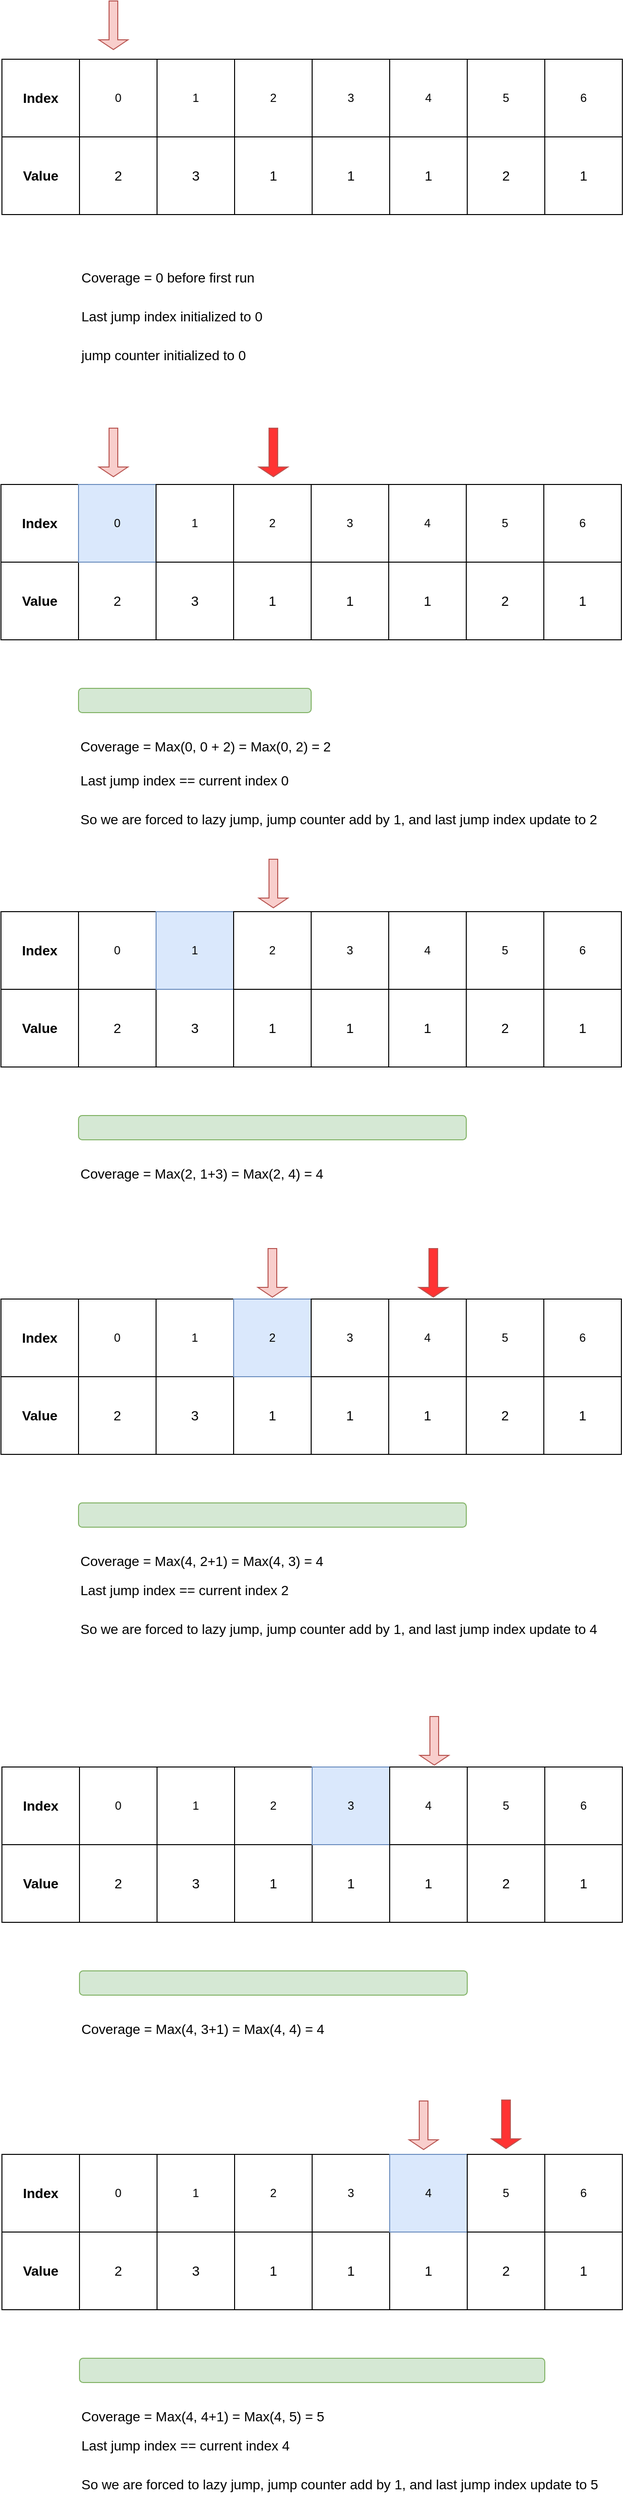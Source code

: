 <mxfile version="20.5.1" type="github">
  <diagram id="Isc1b1vTbgoGX_EQct6z" name="第 1 页">
    <mxGraphModel dx="1049" dy="679" grid="1" gridSize="10" guides="1" tooltips="1" connect="1" arrows="1" fold="1" page="1" pageScale="1" pageWidth="827" pageHeight="1169" math="0" shadow="0">
      <root>
        <mxCell id="0" />
        <mxCell id="1" parent="0" />
        <mxCell id="CLQeztrG1vP0hezbq90_-1" value="&lt;font style=&quot;font-size: 14px;&quot;&gt;&lt;b&gt;Value&lt;/b&gt;&lt;/font&gt;" style="rounded=0;whiteSpace=wrap;html=1;" vertex="1" parent="1">
          <mxGeometry x="160" y="160" width="80" height="80" as="geometry" />
        </mxCell>
        <mxCell id="CLQeztrG1vP0hezbq90_-2" value="&lt;font style=&quot;font-size: 14px;&quot;&gt;&lt;b&gt;Index&lt;/b&gt;&lt;/font&gt;" style="rounded=0;whiteSpace=wrap;html=1;" vertex="1" parent="1">
          <mxGeometry x="160" y="80" width="80" height="80" as="geometry" />
        </mxCell>
        <mxCell id="CLQeztrG1vP0hezbq90_-3" value="&lt;font style=&quot;font-size: 14px;&quot;&gt;2&lt;/font&gt;" style="rounded=0;whiteSpace=wrap;html=1;" vertex="1" parent="1">
          <mxGeometry x="240" y="160" width="80" height="80" as="geometry" />
        </mxCell>
        <mxCell id="CLQeztrG1vP0hezbq90_-4" value="0" style="rounded=0;whiteSpace=wrap;html=1;" vertex="1" parent="1">
          <mxGeometry x="240" y="80" width="80" height="80" as="geometry" />
        </mxCell>
        <mxCell id="CLQeztrG1vP0hezbq90_-5" value="&lt;font style=&quot;font-size: 14px;&quot;&gt;3&lt;/font&gt;" style="rounded=0;whiteSpace=wrap;html=1;" vertex="1" parent="1">
          <mxGeometry x="320" y="160" width="80" height="80" as="geometry" />
        </mxCell>
        <mxCell id="CLQeztrG1vP0hezbq90_-6" value="1" style="rounded=0;whiteSpace=wrap;html=1;" vertex="1" parent="1">
          <mxGeometry x="320" y="80" width="80" height="80" as="geometry" />
        </mxCell>
        <mxCell id="CLQeztrG1vP0hezbq90_-7" value="&lt;font style=&quot;font-size: 14px;&quot;&gt;1&lt;/font&gt;" style="rounded=0;whiteSpace=wrap;html=1;" vertex="1" parent="1">
          <mxGeometry x="400" y="160" width="80" height="80" as="geometry" />
        </mxCell>
        <mxCell id="CLQeztrG1vP0hezbq90_-8" value="2" style="rounded=0;whiteSpace=wrap;html=1;" vertex="1" parent="1">
          <mxGeometry x="400" y="80" width="80" height="80" as="geometry" />
        </mxCell>
        <mxCell id="CLQeztrG1vP0hezbq90_-9" value="&lt;font style=&quot;font-size: 14px;&quot;&gt;1&lt;/font&gt;" style="rounded=0;whiteSpace=wrap;html=1;" vertex="1" parent="1">
          <mxGeometry x="480" y="160" width="80" height="80" as="geometry" />
        </mxCell>
        <mxCell id="CLQeztrG1vP0hezbq90_-10" value="3" style="rounded=0;whiteSpace=wrap;html=1;" vertex="1" parent="1">
          <mxGeometry x="480" y="80" width="80" height="80" as="geometry" />
        </mxCell>
        <mxCell id="CLQeztrG1vP0hezbq90_-11" value="&lt;font style=&quot;font-size: 14px;&quot;&gt;1&lt;/font&gt;" style="rounded=0;whiteSpace=wrap;html=1;" vertex="1" parent="1">
          <mxGeometry x="560" y="160" width="80" height="80" as="geometry" />
        </mxCell>
        <mxCell id="CLQeztrG1vP0hezbq90_-12" value="4" style="rounded=0;whiteSpace=wrap;html=1;" vertex="1" parent="1">
          <mxGeometry x="560" y="80" width="80" height="80" as="geometry" />
        </mxCell>
        <mxCell id="CLQeztrG1vP0hezbq90_-13" value="&lt;font style=&quot;font-size: 14px;&quot;&gt;&lt;b&gt;Value&lt;/b&gt;&lt;/font&gt;" style="rounded=0;whiteSpace=wrap;html=1;" vertex="1" parent="1">
          <mxGeometry x="159" y="598" width="80" height="80" as="geometry" />
        </mxCell>
        <mxCell id="CLQeztrG1vP0hezbq90_-14" value="&lt;font style=&quot;font-size: 14px;&quot;&gt;&lt;b&gt;Index&lt;/b&gt;&lt;/font&gt;" style="rounded=0;whiteSpace=wrap;html=1;" vertex="1" parent="1">
          <mxGeometry x="159" y="518" width="80" height="80" as="geometry" />
        </mxCell>
        <mxCell id="CLQeztrG1vP0hezbq90_-15" value="&lt;font style=&quot;font-size: 14px;&quot;&gt;2&lt;/font&gt;" style="rounded=0;whiteSpace=wrap;html=1;" vertex="1" parent="1">
          <mxGeometry x="239" y="598" width="80" height="80" as="geometry" />
        </mxCell>
        <mxCell id="CLQeztrG1vP0hezbq90_-16" value="0" style="rounded=0;whiteSpace=wrap;html=1;fillColor=#dae8fc;strokeColor=#6c8ebf;" vertex="1" parent="1">
          <mxGeometry x="239" y="518" width="80" height="80" as="geometry" />
        </mxCell>
        <mxCell id="CLQeztrG1vP0hezbq90_-17" value="&lt;font style=&quot;font-size: 14px;&quot;&gt;3&lt;/font&gt;" style="rounded=0;whiteSpace=wrap;html=1;" vertex="1" parent="1">
          <mxGeometry x="319" y="598" width="80" height="80" as="geometry" />
        </mxCell>
        <mxCell id="CLQeztrG1vP0hezbq90_-18" value="1" style="rounded=0;whiteSpace=wrap;html=1;" vertex="1" parent="1">
          <mxGeometry x="319" y="518" width="80" height="80" as="geometry" />
        </mxCell>
        <mxCell id="CLQeztrG1vP0hezbq90_-19" value="&lt;font style=&quot;font-size: 14px;&quot;&gt;1&lt;/font&gt;" style="rounded=0;whiteSpace=wrap;html=1;" vertex="1" parent="1">
          <mxGeometry x="399" y="598" width="80" height="80" as="geometry" />
        </mxCell>
        <mxCell id="CLQeztrG1vP0hezbq90_-20" value="2" style="rounded=0;whiteSpace=wrap;html=1;" vertex="1" parent="1">
          <mxGeometry x="399" y="518" width="80" height="80" as="geometry" />
        </mxCell>
        <mxCell id="CLQeztrG1vP0hezbq90_-21" value="&lt;font style=&quot;font-size: 14px;&quot;&gt;1&lt;/font&gt;" style="rounded=0;whiteSpace=wrap;html=1;" vertex="1" parent="1">
          <mxGeometry x="479" y="598" width="80" height="80" as="geometry" />
        </mxCell>
        <mxCell id="CLQeztrG1vP0hezbq90_-22" value="3" style="rounded=0;whiteSpace=wrap;html=1;" vertex="1" parent="1">
          <mxGeometry x="479" y="518" width="80" height="80" as="geometry" />
        </mxCell>
        <mxCell id="CLQeztrG1vP0hezbq90_-23" value="&lt;font style=&quot;font-size: 14px;&quot;&gt;1&lt;/font&gt;" style="rounded=0;whiteSpace=wrap;html=1;" vertex="1" parent="1">
          <mxGeometry x="559" y="598" width="80" height="80" as="geometry" />
        </mxCell>
        <mxCell id="CLQeztrG1vP0hezbq90_-24" value="4" style="rounded=0;whiteSpace=wrap;html=1;" vertex="1" parent="1">
          <mxGeometry x="559" y="518" width="80" height="80" as="geometry" />
        </mxCell>
        <mxCell id="CLQeztrG1vP0hezbq90_-25" value="Coverage = 0 before first run" style="text;html=1;strokeColor=none;fillColor=none;align=left;verticalAlign=middle;whiteSpace=wrap;rounded=0;fontSize=14;" vertex="1" parent="1">
          <mxGeometry x="240" y="290" width="240" height="30" as="geometry" />
        </mxCell>
        <mxCell id="CLQeztrG1vP0hezbq90_-28" value="Coverage = Max(0, 0 + 2) = Max(0, 2) = 2" style="text;html=1;strokeColor=none;fillColor=none;align=left;verticalAlign=middle;whiteSpace=wrap;rounded=0;fontSize=14;" vertex="1" parent="1">
          <mxGeometry x="239" y="773" width="281" height="30" as="geometry" />
        </mxCell>
        <mxCell id="CLQeztrG1vP0hezbq90_-29" value="" style="rounded=1;whiteSpace=wrap;html=1;fontSize=14;fillColor=#d5e8d4;strokeColor=#82b366;" vertex="1" parent="1">
          <mxGeometry x="239" y="728" width="240" height="25" as="geometry" />
        </mxCell>
        <mxCell id="CLQeztrG1vP0hezbq90_-44" value="Last jump index initialized to 0" style="text;html=1;strokeColor=none;fillColor=none;align=left;verticalAlign=middle;whiteSpace=wrap;rounded=0;fontSize=14;" vertex="1" parent="1">
          <mxGeometry x="240" y="330" width="240" height="30" as="geometry" />
        </mxCell>
        <mxCell id="CLQeztrG1vP0hezbq90_-45" value="jump counter initialized to 0" style="text;html=1;strokeColor=none;fillColor=none;align=left;verticalAlign=middle;whiteSpace=wrap;rounded=0;fontSize=14;" vertex="1" parent="1">
          <mxGeometry x="240" y="370" width="240" height="30" as="geometry" />
        </mxCell>
        <mxCell id="CLQeztrG1vP0hezbq90_-46" value="Last jump index == current index 0" style="text;html=1;strokeColor=none;fillColor=none;align=left;verticalAlign=middle;whiteSpace=wrap;rounded=0;fontSize=14;" vertex="1" parent="1">
          <mxGeometry x="239" y="808" width="240" height="30" as="geometry" />
        </mxCell>
        <mxCell id="CLQeztrG1vP0hezbq90_-47" value="So we are forced to lazy jump, jump counter add by 1, and last jump index update to 2" style="text;html=1;strokeColor=none;fillColor=none;align=left;verticalAlign=middle;whiteSpace=wrap;rounded=0;fontSize=14;" vertex="1" parent="1">
          <mxGeometry x="239" y="848" width="570" height="30" as="geometry" />
        </mxCell>
        <mxCell id="CLQeztrG1vP0hezbq90_-53" value="" style="shape=singleArrow;direction=south;whiteSpace=wrap;html=1;fontSize=14;fillColor=#f8cecc;strokeColor=#b85450;" vertex="1" parent="1">
          <mxGeometry x="260" y="20" width="30" height="50" as="geometry" />
        </mxCell>
        <mxCell id="CLQeztrG1vP0hezbq90_-54" value="" style="shape=singleArrow;direction=south;whiteSpace=wrap;html=1;fontSize=14;fillColor=#FF3333;strokeColor=#b85450;" vertex="1" parent="1">
          <mxGeometry x="425" y="460" width="30" height="50" as="geometry" />
        </mxCell>
        <mxCell id="CLQeztrG1vP0hezbq90_-55" value="&lt;font style=&quot;font-size: 14px;&quot;&gt;2&lt;/font&gt;" style="rounded=0;whiteSpace=wrap;html=1;" vertex="1" parent="1">
          <mxGeometry x="640" y="160" width="80" height="80" as="geometry" />
        </mxCell>
        <mxCell id="CLQeztrG1vP0hezbq90_-56" value="&lt;font style=&quot;font-size: 14px;&quot;&gt;1&lt;/font&gt;" style="rounded=0;whiteSpace=wrap;html=1;" vertex="1" parent="1">
          <mxGeometry x="720" y="160" width="80" height="80" as="geometry" />
        </mxCell>
        <mxCell id="CLQeztrG1vP0hezbq90_-57" value="5" style="rounded=0;whiteSpace=wrap;html=1;" vertex="1" parent="1">
          <mxGeometry x="640" y="80" width="80" height="80" as="geometry" />
        </mxCell>
        <mxCell id="CLQeztrG1vP0hezbq90_-58" value="6" style="rounded=0;whiteSpace=wrap;html=1;" vertex="1" parent="1">
          <mxGeometry x="720" y="80" width="80" height="80" as="geometry" />
        </mxCell>
        <mxCell id="CLQeztrG1vP0hezbq90_-59" value="&lt;font style=&quot;font-size: 14px;&quot;&gt;2&lt;/font&gt;" style="rounded=0;whiteSpace=wrap;html=1;" vertex="1" parent="1">
          <mxGeometry x="639" y="598" width="80" height="80" as="geometry" />
        </mxCell>
        <mxCell id="CLQeztrG1vP0hezbq90_-60" value="&lt;font style=&quot;font-size: 14px;&quot;&gt;1&lt;/font&gt;" style="rounded=0;whiteSpace=wrap;html=1;" vertex="1" parent="1">
          <mxGeometry x="719" y="598" width="80" height="80" as="geometry" />
        </mxCell>
        <mxCell id="CLQeztrG1vP0hezbq90_-61" value="5" style="rounded=0;whiteSpace=wrap;html=1;" vertex="1" parent="1">
          <mxGeometry x="639" y="518" width="80" height="80" as="geometry" />
        </mxCell>
        <mxCell id="CLQeztrG1vP0hezbq90_-62" value="6" style="rounded=0;whiteSpace=wrap;html=1;" vertex="1" parent="1">
          <mxGeometry x="719" y="518" width="80" height="80" as="geometry" />
        </mxCell>
        <mxCell id="CLQeztrG1vP0hezbq90_-84" value="" style="group" vertex="1" connectable="0" parent="1">
          <mxGeometry x="159" y="906" width="640" height="337" as="geometry" />
        </mxCell>
        <mxCell id="CLQeztrG1vP0hezbq90_-63" value="&lt;font style=&quot;font-size: 14px;&quot;&gt;&lt;b&gt;Value&lt;/b&gt;&lt;/font&gt;" style="rounded=0;whiteSpace=wrap;html=1;" vertex="1" parent="CLQeztrG1vP0hezbq90_-84">
          <mxGeometry y="132" width="80" height="80" as="geometry" />
        </mxCell>
        <mxCell id="CLQeztrG1vP0hezbq90_-64" value="&lt;font style=&quot;font-size: 14px;&quot;&gt;&lt;b&gt;Index&lt;/b&gt;&lt;/font&gt;" style="rounded=0;whiteSpace=wrap;html=1;" vertex="1" parent="CLQeztrG1vP0hezbq90_-84">
          <mxGeometry y="52" width="80" height="80" as="geometry" />
        </mxCell>
        <mxCell id="CLQeztrG1vP0hezbq90_-65" value="&lt;font style=&quot;font-size: 14px;&quot;&gt;2&lt;/font&gt;" style="rounded=0;whiteSpace=wrap;html=1;" vertex="1" parent="CLQeztrG1vP0hezbq90_-84">
          <mxGeometry x="80" y="132" width="80" height="80" as="geometry" />
        </mxCell>
        <mxCell id="CLQeztrG1vP0hezbq90_-66" value="0" style="rounded=0;whiteSpace=wrap;html=1;" vertex="1" parent="CLQeztrG1vP0hezbq90_-84">
          <mxGeometry x="80" y="52" width="80" height="80" as="geometry" />
        </mxCell>
        <mxCell id="CLQeztrG1vP0hezbq90_-67" value="&lt;font style=&quot;font-size: 14px;&quot;&gt;3&lt;/font&gt;" style="rounded=0;whiteSpace=wrap;html=1;" vertex="1" parent="CLQeztrG1vP0hezbq90_-84">
          <mxGeometry x="160" y="132" width="80" height="80" as="geometry" />
        </mxCell>
        <mxCell id="CLQeztrG1vP0hezbq90_-68" value="1" style="rounded=0;whiteSpace=wrap;html=1;fillColor=#dae8fc;strokeColor=#6c8ebf;" vertex="1" parent="CLQeztrG1vP0hezbq90_-84">
          <mxGeometry x="160" y="52" width="80" height="80" as="geometry" />
        </mxCell>
        <mxCell id="CLQeztrG1vP0hezbq90_-69" value="&lt;font style=&quot;font-size: 14px;&quot;&gt;1&lt;/font&gt;" style="rounded=0;whiteSpace=wrap;html=1;" vertex="1" parent="CLQeztrG1vP0hezbq90_-84">
          <mxGeometry x="240" y="132" width="80" height="80" as="geometry" />
        </mxCell>
        <mxCell id="CLQeztrG1vP0hezbq90_-70" value="2" style="rounded=0;whiteSpace=wrap;html=1;" vertex="1" parent="CLQeztrG1vP0hezbq90_-84">
          <mxGeometry x="240" y="52" width="80" height="80" as="geometry" />
        </mxCell>
        <mxCell id="CLQeztrG1vP0hezbq90_-71" value="&lt;font style=&quot;font-size: 14px;&quot;&gt;1&lt;/font&gt;" style="rounded=0;whiteSpace=wrap;html=1;" vertex="1" parent="CLQeztrG1vP0hezbq90_-84">
          <mxGeometry x="320" y="132" width="80" height="80" as="geometry" />
        </mxCell>
        <mxCell id="CLQeztrG1vP0hezbq90_-72" value="3" style="rounded=0;whiteSpace=wrap;html=1;" vertex="1" parent="CLQeztrG1vP0hezbq90_-84">
          <mxGeometry x="320" y="52" width="80" height="80" as="geometry" />
        </mxCell>
        <mxCell id="CLQeztrG1vP0hezbq90_-73" value="&lt;font style=&quot;font-size: 14px;&quot;&gt;1&lt;/font&gt;" style="rounded=0;whiteSpace=wrap;html=1;" vertex="1" parent="CLQeztrG1vP0hezbq90_-84">
          <mxGeometry x="400" y="132" width="80" height="80" as="geometry" />
        </mxCell>
        <mxCell id="CLQeztrG1vP0hezbq90_-74" value="4" style="rounded=0;whiteSpace=wrap;html=1;" vertex="1" parent="CLQeztrG1vP0hezbq90_-84">
          <mxGeometry x="400" y="52" width="80" height="80" as="geometry" />
        </mxCell>
        <mxCell id="CLQeztrG1vP0hezbq90_-75" value="Coverage = Max(2, 1+3) = Max(2, 4) = 4" style="text;html=1;strokeColor=none;fillColor=none;align=left;verticalAlign=middle;whiteSpace=wrap;rounded=0;fontSize=14;" vertex="1" parent="CLQeztrG1vP0hezbq90_-84">
          <mxGeometry x="80" y="307" width="301" height="30" as="geometry" />
        </mxCell>
        <mxCell id="CLQeztrG1vP0hezbq90_-76" value="" style="rounded=1;whiteSpace=wrap;html=1;fontSize=14;fillColor=#d5e8d4;strokeColor=#82b366;" vertex="1" parent="CLQeztrG1vP0hezbq90_-84">
          <mxGeometry x="80" y="262" width="400" height="25" as="geometry" />
        </mxCell>
        <mxCell id="CLQeztrG1vP0hezbq90_-79" value="&lt;font style=&quot;font-size: 14px;&quot;&gt;2&lt;/font&gt;" style="rounded=0;whiteSpace=wrap;html=1;" vertex="1" parent="CLQeztrG1vP0hezbq90_-84">
          <mxGeometry x="480" y="132" width="80" height="80" as="geometry" />
        </mxCell>
        <mxCell id="CLQeztrG1vP0hezbq90_-80" value="&lt;font style=&quot;font-size: 14px;&quot;&gt;1&lt;/font&gt;" style="rounded=0;whiteSpace=wrap;html=1;" vertex="1" parent="CLQeztrG1vP0hezbq90_-84">
          <mxGeometry x="560" y="132" width="80" height="80" as="geometry" />
        </mxCell>
        <mxCell id="CLQeztrG1vP0hezbq90_-81" value="5" style="rounded=0;whiteSpace=wrap;html=1;" vertex="1" parent="CLQeztrG1vP0hezbq90_-84">
          <mxGeometry x="480" y="52" width="80" height="80" as="geometry" />
        </mxCell>
        <mxCell id="CLQeztrG1vP0hezbq90_-82" value="6" style="rounded=0;whiteSpace=wrap;html=1;" vertex="1" parent="CLQeztrG1vP0hezbq90_-84">
          <mxGeometry x="560" y="52" width="80" height="80" as="geometry" />
        </mxCell>
        <mxCell id="CLQeztrG1vP0hezbq90_-83" value="" style="shape=singleArrow;direction=south;whiteSpace=wrap;html=1;fontSize=14;fillColor=#f8cecc;strokeColor=#b85450;" vertex="1" parent="CLQeztrG1vP0hezbq90_-84">
          <mxGeometry x="266" y="-2" width="30" height="50" as="geometry" />
        </mxCell>
        <mxCell id="CLQeztrG1vP0hezbq90_-108" value="" style="group;" vertex="1" connectable="0" parent="1">
          <mxGeometry x="160" y="1787" width="640" height="337" as="geometry" />
        </mxCell>
        <mxCell id="CLQeztrG1vP0hezbq90_-109" value="&lt;font style=&quot;font-size: 14px;&quot;&gt;&lt;b&gt;Value&lt;/b&gt;&lt;/font&gt;" style="rounded=0;whiteSpace=wrap;html=1;" vertex="1" parent="CLQeztrG1vP0hezbq90_-108">
          <mxGeometry y="132" width="80" height="80" as="geometry" />
        </mxCell>
        <mxCell id="CLQeztrG1vP0hezbq90_-110" value="&lt;font style=&quot;font-size: 14px;&quot;&gt;&lt;b&gt;Index&lt;/b&gt;&lt;/font&gt;" style="rounded=0;whiteSpace=wrap;html=1;" vertex="1" parent="CLQeztrG1vP0hezbq90_-108">
          <mxGeometry y="52" width="80" height="80" as="geometry" />
        </mxCell>
        <mxCell id="CLQeztrG1vP0hezbq90_-111" value="&lt;font style=&quot;font-size: 14px;&quot;&gt;2&lt;/font&gt;" style="rounded=0;whiteSpace=wrap;html=1;" vertex="1" parent="CLQeztrG1vP0hezbq90_-108">
          <mxGeometry x="80" y="132" width="80" height="80" as="geometry" />
        </mxCell>
        <mxCell id="CLQeztrG1vP0hezbq90_-112" value="0" style="rounded=0;whiteSpace=wrap;html=1;" vertex="1" parent="CLQeztrG1vP0hezbq90_-108">
          <mxGeometry x="80" y="52" width="80" height="80" as="geometry" />
        </mxCell>
        <mxCell id="CLQeztrG1vP0hezbq90_-113" value="&lt;font style=&quot;font-size: 14px;&quot;&gt;3&lt;/font&gt;" style="rounded=0;whiteSpace=wrap;html=1;" vertex="1" parent="CLQeztrG1vP0hezbq90_-108">
          <mxGeometry x="160" y="132" width="80" height="80" as="geometry" />
        </mxCell>
        <mxCell id="CLQeztrG1vP0hezbq90_-114" value="1" style="rounded=0;whiteSpace=wrap;html=1;" vertex="1" parent="CLQeztrG1vP0hezbq90_-108">
          <mxGeometry x="160" y="52" width="80" height="80" as="geometry" />
        </mxCell>
        <mxCell id="CLQeztrG1vP0hezbq90_-115" value="&lt;font style=&quot;font-size: 14px;&quot;&gt;1&lt;/font&gt;" style="rounded=0;whiteSpace=wrap;html=1;" vertex="1" parent="CLQeztrG1vP0hezbq90_-108">
          <mxGeometry x="240" y="132" width="80" height="80" as="geometry" />
        </mxCell>
        <mxCell id="CLQeztrG1vP0hezbq90_-116" value="2" style="rounded=0;whiteSpace=wrap;html=1;" vertex="1" parent="CLQeztrG1vP0hezbq90_-108">
          <mxGeometry x="240" y="52" width="80" height="80" as="geometry" />
        </mxCell>
        <mxCell id="CLQeztrG1vP0hezbq90_-117" value="&lt;font style=&quot;font-size: 14px;&quot;&gt;1&lt;/font&gt;" style="rounded=0;whiteSpace=wrap;html=1;" vertex="1" parent="CLQeztrG1vP0hezbq90_-108">
          <mxGeometry x="320" y="132" width="80" height="80" as="geometry" />
        </mxCell>
        <mxCell id="CLQeztrG1vP0hezbq90_-118" value="3" style="rounded=0;whiteSpace=wrap;html=1;fillColor=#dae8fc;strokeColor=#6c8ebf;" vertex="1" parent="CLQeztrG1vP0hezbq90_-108">
          <mxGeometry x="320" y="52" width="80" height="80" as="geometry" />
        </mxCell>
        <mxCell id="CLQeztrG1vP0hezbq90_-119" value="&lt;font style=&quot;font-size: 14px;&quot;&gt;1&lt;/font&gt;" style="rounded=0;whiteSpace=wrap;html=1;" vertex="1" parent="CLQeztrG1vP0hezbq90_-108">
          <mxGeometry x="400" y="132" width="80" height="80" as="geometry" />
        </mxCell>
        <mxCell id="CLQeztrG1vP0hezbq90_-120" value="4" style="rounded=0;whiteSpace=wrap;html=1;" vertex="1" parent="CLQeztrG1vP0hezbq90_-108">
          <mxGeometry x="400" y="52" width="80" height="80" as="geometry" />
        </mxCell>
        <mxCell id="CLQeztrG1vP0hezbq90_-121" value="Coverage = Max(4, 3+1) = Max(4, 4) = 4" style="text;html=1;strokeColor=none;fillColor=none;align=left;verticalAlign=middle;whiteSpace=wrap;rounded=0;fontSize=14;" vertex="1" parent="CLQeztrG1vP0hezbq90_-108">
          <mxGeometry x="80" y="307" width="301" height="30" as="geometry" />
        </mxCell>
        <mxCell id="CLQeztrG1vP0hezbq90_-122" value="" style="rounded=1;whiteSpace=wrap;html=1;fontSize=14;fillColor=#d5e8d4;strokeColor=#82b366;" vertex="1" parent="CLQeztrG1vP0hezbq90_-108">
          <mxGeometry x="80" y="262" width="400" height="25" as="geometry" />
        </mxCell>
        <mxCell id="CLQeztrG1vP0hezbq90_-123" value="&lt;font style=&quot;font-size: 14px;&quot;&gt;2&lt;/font&gt;" style="rounded=0;whiteSpace=wrap;html=1;" vertex="1" parent="CLQeztrG1vP0hezbq90_-108">
          <mxGeometry x="480" y="132" width="80" height="80" as="geometry" />
        </mxCell>
        <mxCell id="CLQeztrG1vP0hezbq90_-124" value="&lt;font style=&quot;font-size: 14px;&quot;&gt;1&lt;/font&gt;" style="rounded=0;whiteSpace=wrap;html=1;" vertex="1" parent="CLQeztrG1vP0hezbq90_-108">
          <mxGeometry x="560" y="132" width="80" height="80" as="geometry" />
        </mxCell>
        <mxCell id="CLQeztrG1vP0hezbq90_-125" value="5" style="rounded=0;whiteSpace=wrap;html=1;" vertex="1" parent="CLQeztrG1vP0hezbq90_-108">
          <mxGeometry x="480" y="52" width="80" height="80" as="geometry" />
        </mxCell>
        <mxCell id="CLQeztrG1vP0hezbq90_-126" value="6" style="rounded=0;whiteSpace=wrap;html=1;" vertex="1" parent="CLQeztrG1vP0hezbq90_-108">
          <mxGeometry x="560" y="52" width="80" height="80" as="geometry" />
        </mxCell>
        <mxCell id="CLQeztrG1vP0hezbq90_-127" value="" style="shape=singleArrow;direction=south;whiteSpace=wrap;html=1;fontSize=14;fillColor=#f8cecc;strokeColor=#b85450;" vertex="1" parent="CLQeztrG1vP0hezbq90_-108">
          <mxGeometry x="431" width="30" height="50" as="geometry" />
        </mxCell>
        <mxCell id="CLQeztrG1vP0hezbq90_-128" value="" style="group" vertex="1" connectable="0" parent="1">
          <mxGeometry x="159" y="1305" width="650" height="407" as="geometry" />
        </mxCell>
        <mxCell id="CLQeztrG1vP0hezbq90_-85" value="" style="group" vertex="1" connectable="0" parent="CLQeztrG1vP0hezbq90_-128">
          <mxGeometry width="640" height="337" as="geometry" />
        </mxCell>
        <mxCell id="CLQeztrG1vP0hezbq90_-86" value="&lt;font style=&quot;font-size: 14px;&quot;&gt;&lt;b&gt;Value&lt;/b&gt;&lt;/font&gt;" style="rounded=0;whiteSpace=wrap;html=1;" vertex="1" parent="CLQeztrG1vP0hezbq90_-85">
          <mxGeometry y="132" width="80" height="80" as="geometry" />
        </mxCell>
        <mxCell id="CLQeztrG1vP0hezbq90_-87" value="&lt;font style=&quot;font-size: 14px;&quot;&gt;&lt;b&gt;Index&lt;/b&gt;&lt;/font&gt;" style="rounded=0;whiteSpace=wrap;html=1;" vertex="1" parent="CLQeztrG1vP0hezbq90_-85">
          <mxGeometry y="52" width="80" height="80" as="geometry" />
        </mxCell>
        <mxCell id="CLQeztrG1vP0hezbq90_-88" value="&lt;font style=&quot;font-size: 14px;&quot;&gt;2&lt;/font&gt;" style="rounded=0;whiteSpace=wrap;html=1;" vertex="1" parent="CLQeztrG1vP0hezbq90_-85">
          <mxGeometry x="80" y="132" width="80" height="80" as="geometry" />
        </mxCell>
        <mxCell id="CLQeztrG1vP0hezbq90_-89" value="0" style="rounded=0;whiteSpace=wrap;html=1;" vertex="1" parent="CLQeztrG1vP0hezbq90_-85">
          <mxGeometry x="80" y="52" width="80" height="80" as="geometry" />
        </mxCell>
        <mxCell id="CLQeztrG1vP0hezbq90_-90" value="&lt;font style=&quot;font-size: 14px;&quot;&gt;3&lt;/font&gt;" style="rounded=0;whiteSpace=wrap;html=1;" vertex="1" parent="CLQeztrG1vP0hezbq90_-85">
          <mxGeometry x="160" y="132" width="80" height="80" as="geometry" />
        </mxCell>
        <mxCell id="CLQeztrG1vP0hezbq90_-91" value="1" style="rounded=0;whiteSpace=wrap;html=1;" vertex="1" parent="CLQeztrG1vP0hezbq90_-85">
          <mxGeometry x="160" y="52" width="80" height="80" as="geometry" />
        </mxCell>
        <mxCell id="CLQeztrG1vP0hezbq90_-92" value="&lt;font style=&quot;font-size: 14px;&quot;&gt;1&lt;/font&gt;" style="rounded=0;whiteSpace=wrap;html=1;" vertex="1" parent="CLQeztrG1vP0hezbq90_-85">
          <mxGeometry x="240" y="132" width="80" height="80" as="geometry" />
        </mxCell>
        <mxCell id="CLQeztrG1vP0hezbq90_-93" value="2" style="rounded=0;whiteSpace=wrap;html=1;fillColor=#dae8fc;strokeColor=#6c8ebf;" vertex="1" parent="CLQeztrG1vP0hezbq90_-85">
          <mxGeometry x="240" y="52" width="80" height="80" as="geometry" />
        </mxCell>
        <mxCell id="CLQeztrG1vP0hezbq90_-94" value="&lt;font style=&quot;font-size: 14px;&quot;&gt;1&lt;/font&gt;" style="rounded=0;whiteSpace=wrap;html=1;" vertex="1" parent="CLQeztrG1vP0hezbq90_-85">
          <mxGeometry x="320" y="132" width="80" height="80" as="geometry" />
        </mxCell>
        <mxCell id="CLQeztrG1vP0hezbq90_-95" value="3" style="rounded=0;whiteSpace=wrap;html=1;" vertex="1" parent="CLQeztrG1vP0hezbq90_-85">
          <mxGeometry x="320" y="52" width="80" height="80" as="geometry" />
        </mxCell>
        <mxCell id="CLQeztrG1vP0hezbq90_-96" value="&lt;font style=&quot;font-size: 14px;&quot;&gt;1&lt;/font&gt;" style="rounded=0;whiteSpace=wrap;html=1;" vertex="1" parent="CLQeztrG1vP0hezbq90_-85">
          <mxGeometry x="400" y="132" width="80" height="80" as="geometry" />
        </mxCell>
        <mxCell id="CLQeztrG1vP0hezbq90_-97" value="4" style="rounded=0;whiteSpace=wrap;html=1;" vertex="1" parent="CLQeztrG1vP0hezbq90_-85">
          <mxGeometry x="400" y="52" width="80" height="80" as="geometry" />
        </mxCell>
        <mxCell id="CLQeztrG1vP0hezbq90_-98" value="Coverage = Max(4, 2+1) = Max(4, 3) = 4" style="text;html=1;strokeColor=none;fillColor=none;align=left;verticalAlign=middle;whiteSpace=wrap;rounded=0;fontSize=14;" vertex="1" parent="CLQeztrG1vP0hezbq90_-85">
          <mxGeometry x="80" y="307" width="301" height="30" as="geometry" />
        </mxCell>
        <mxCell id="CLQeztrG1vP0hezbq90_-99" value="" style="rounded=1;whiteSpace=wrap;html=1;fontSize=14;fillColor=#d5e8d4;strokeColor=#82b366;" vertex="1" parent="CLQeztrG1vP0hezbq90_-85">
          <mxGeometry x="80" y="262" width="400" height="25" as="geometry" />
        </mxCell>
        <mxCell id="CLQeztrG1vP0hezbq90_-100" value="&lt;font style=&quot;font-size: 14px;&quot;&gt;2&lt;/font&gt;" style="rounded=0;whiteSpace=wrap;html=1;" vertex="1" parent="CLQeztrG1vP0hezbq90_-85">
          <mxGeometry x="480" y="132" width="80" height="80" as="geometry" />
        </mxCell>
        <mxCell id="CLQeztrG1vP0hezbq90_-101" value="&lt;font style=&quot;font-size: 14px;&quot;&gt;1&lt;/font&gt;" style="rounded=0;whiteSpace=wrap;html=1;" vertex="1" parent="CLQeztrG1vP0hezbq90_-85">
          <mxGeometry x="560" y="132" width="80" height="80" as="geometry" />
        </mxCell>
        <mxCell id="CLQeztrG1vP0hezbq90_-102" value="5" style="rounded=0;whiteSpace=wrap;html=1;" vertex="1" parent="CLQeztrG1vP0hezbq90_-85">
          <mxGeometry x="480" y="52" width="80" height="80" as="geometry" />
        </mxCell>
        <mxCell id="CLQeztrG1vP0hezbq90_-103" value="6" style="rounded=0;whiteSpace=wrap;html=1;" vertex="1" parent="CLQeztrG1vP0hezbq90_-85">
          <mxGeometry x="560" y="52" width="80" height="80" as="geometry" />
        </mxCell>
        <mxCell id="CLQeztrG1vP0hezbq90_-104" value="" style="shape=singleArrow;direction=south;whiteSpace=wrap;html=1;fontSize=14;fillColor=#FF3333;strokeColor=#b85450;" vertex="1" parent="CLQeztrG1vP0hezbq90_-85">
          <mxGeometry x="431" width="30" height="50" as="geometry" />
        </mxCell>
        <mxCell id="CLQeztrG1vP0hezbq90_-153" value="" style="shape=singleArrow;direction=south;whiteSpace=wrap;html=1;fontSize=14;fillColor=#f8cecc;strokeColor=#b85450;" vertex="1" parent="CLQeztrG1vP0hezbq90_-85">
          <mxGeometry x="265" width="30" height="50" as="geometry" />
        </mxCell>
        <mxCell id="CLQeztrG1vP0hezbq90_-105" value="Last jump index == current index 2" style="text;html=1;strokeColor=none;fillColor=none;align=left;verticalAlign=middle;whiteSpace=wrap;rounded=0;fontSize=14;" vertex="1" parent="CLQeztrG1vP0hezbq90_-128">
          <mxGeometry x="80" y="337" width="240" height="30" as="geometry" />
        </mxCell>
        <mxCell id="CLQeztrG1vP0hezbq90_-106" value="So we are forced to lazy jump, jump counter add by 1, and last jump index update to 4" style="text;html=1;strokeColor=none;fillColor=none;align=left;verticalAlign=middle;whiteSpace=wrap;rounded=0;fontSize=14;" vertex="1" parent="CLQeztrG1vP0hezbq90_-128">
          <mxGeometry x="80" y="377" width="570" height="30" as="geometry" />
        </mxCell>
        <mxCell id="CLQeztrG1vP0hezbq90_-129" value="" style="group" vertex="1" connectable="0" parent="1">
          <mxGeometry x="160" y="2186" width="650" height="407" as="geometry" />
        </mxCell>
        <mxCell id="CLQeztrG1vP0hezbq90_-130" value="" style="group" vertex="1" connectable="0" parent="CLQeztrG1vP0hezbq90_-129">
          <mxGeometry width="640" height="337" as="geometry" />
        </mxCell>
        <mxCell id="CLQeztrG1vP0hezbq90_-131" value="&lt;font style=&quot;font-size: 14px;&quot;&gt;&lt;b&gt;Value&lt;/b&gt;&lt;/font&gt;" style="rounded=0;whiteSpace=wrap;html=1;" vertex="1" parent="CLQeztrG1vP0hezbq90_-130">
          <mxGeometry y="132" width="80" height="80" as="geometry" />
        </mxCell>
        <mxCell id="CLQeztrG1vP0hezbq90_-132" value="&lt;font style=&quot;font-size: 14px;&quot;&gt;&lt;b&gt;Index&lt;/b&gt;&lt;/font&gt;" style="rounded=0;whiteSpace=wrap;html=1;" vertex="1" parent="CLQeztrG1vP0hezbq90_-130">
          <mxGeometry y="52" width="80" height="80" as="geometry" />
        </mxCell>
        <mxCell id="CLQeztrG1vP0hezbq90_-133" value="&lt;font style=&quot;font-size: 14px;&quot;&gt;2&lt;/font&gt;" style="rounded=0;whiteSpace=wrap;html=1;" vertex="1" parent="CLQeztrG1vP0hezbq90_-130">
          <mxGeometry x="80" y="132" width="80" height="80" as="geometry" />
        </mxCell>
        <mxCell id="CLQeztrG1vP0hezbq90_-134" value="0" style="rounded=0;whiteSpace=wrap;html=1;" vertex="1" parent="CLQeztrG1vP0hezbq90_-130">
          <mxGeometry x="80" y="52" width="80" height="80" as="geometry" />
        </mxCell>
        <mxCell id="CLQeztrG1vP0hezbq90_-135" value="&lt;font style=&quot;font-size: 14px;&quot;&gt;3&lt;/font&gt;" style="rounded=0;whiteSpace=wrap;html=1;" vertex="1" parent="CLQeztrG1vP0hezbq90_-130">
          <mxGeometry x="160" y="132" width="80" height="80" as="geometry" />
        </mxCell>
        <mxCell id="CLQeztrG1vP0hezbq90_-136" value="1" style="rounded=0;whiteSpace=wrap;html=1;" vertex="1" parent="CLQeztrG1vP0hezbq90_-130">
          <mxGeometry x="160" y="52" width="80" height="80" as="geometry" />
        </mxCell>
        <mxCell id="CLQeztrG1vP0hezbq90_-137" value="&lt;font style=&quot;font-size: 14px;&quot;&gt;1&lt;/font&gt;" style="rounded=0;whiteSpace=wrap;html=1;" vertex="1" parent="CLQeztrG1vP0hezbq90_-130">
          <mxGeometry x="240" y="132" width="80" height="80" as="geometry" />
        </mxCell>
        <mxCell id="CLQeztrG1vP0hezbq90_-138" value="2" style="rounded=0;whiteSpace=wrap;html=1;" vertex="1" parent="CLQeztrG1vP0hezbq90_-130">
          <mxGeometry x="240" y="52" width="80" height="80" as="geometry" />
        </mxCell>
        <mxCell id="CLQeztrG1vP0hezbq90_-139" value="&lt;font style=&quot;font-size: 14px;&quot;&gt;1&lt;/font&gt;" style="rounded=0;whiteSpace=wrap;html=1;" vertex="1" parent="CLQeztrG1vP0hezbq90_-130">
          <mxGeometry x="320" y="132" width="80" height="80" as="geometry" />
        </mxCell>
        <mxCell id="CLQeztrG1vP0hezbq90_-140" value="3" style="rounded=0;whiteSpace=wrap;html=1;" vertex="1" parent="CLQeztrG1vP0hezbq90_-130">
          <mxGeometry x="320" y="52" width="80" height="80" as="geometry" />
        </mxCell>
        <mxCell id="CLQeztrG1vP0hezbq90_-141" value="&lt;font style=&quot;font-size: 14px;&quot;&gt;1&lt;/font&gt;" style="rounded=0;whiteSpace=wrap;html=1;" vertex="1" parent="CLQeztrG1vP0hezbq90_-130">
          <mxGeometry x="400" y="132" width="80" height="80" as="geometry" />
        </mxCell>
        <mxCell id="CLQeztrG1vP0hezbq90_-142" value="4" style="rounded=0;whiteSpace=wrap;html=1;fillColor=#dae8fc;strokeColor=#6c8ebf;" vertex="1" parent="CLQeztrG1vP0hezbq90_-130">
          <mxGeometry x="400" y="52" width="80" height="80" as="geometry" />
        </mxCell>
        <mxCell id="CLQeztrG1vP0hezbq90_-143" value="Coverage = Max(4, 4+1) = Max(4, 5) = 5" style="text;html=1;strokeColor=none;fillColor=none;align=left;verticalAlign=middle;whiteSpace=wrap;rounded=0;fontSize=14;" vertex="1" parent="CLQeztrG1vP0hezbq90_-130">
          <mxGeometry x="80" y="307" width="301" height="30" as="geometry" />
        </mxCell>
        <mxCell id="CLQeztrG1vP0hezbq90_-144" value="" style="rounded=1;whiteSpace=wrap;html=1;fontSize=14;fillColor=#d5e8d4;strokeColor=#82b366;" vertex="1" parent="CLQeztrG1vP0hezbq90_-130">
          <mxGeometry x="80" y="262" width="480" height="25" as="geometry" />
        </mxCell>
        <mxCell id="CLQeztrG1vP0hezbq90_-145" value="&lt;font style=&quot;font-size: 14px;&quot;&gt;2&lt;/font&gt;" style="rounded=0;whiteSpace=wrap;html=1;" vertex="1" parent="CLQeztrG1vP0hezbq90_-130">
          <mxGeometry x="480" y="132" width="80" height="80" as="geometry" />
        </mxCell>
        <mxCell id="CLQeztrG1vP0hezbq90_-146" value="&lt;font style=&quot;font-size: 14px;&quot;&gt;1&lt;/font&gt;" style="rounded=0;whiteSpace=wrap;html=1;" vertex="1" parent="CLQeztrG1vP0hezbq90_-130">
          <mxGeometry x="560" y="132" width="80" height="80" as="geometry" />
        </mxCell>
        <mxCell id="CLQeztrG1vP0hezbq90_-147" value="5" style="rounded=0;whiteSpace=wrap;html=1;" vertex="1" parent="CLQeztrG1vP0hezbq90_-130">
          <mxGeometry x="480" y="52" width="80" height="80" as="geometry" />
        </mxCell>
        <mxCell id="CLQeztrG1vP0hezbq90_-148" value="6" style="rounded=0;whiteSpace=wrap;html=1;" vertex="1" parent="CLQeztrG1vP0hezbq90_-130">
          <mxGeometry x="560" y="52" width="80" height="80" as="geometry" />
        </mxCell>
        <mxCell id="CLQeztrG1vP0hezbq90_-149" value="" style="shape=singleArrow;direction=south;whiteSpace=wrap;html=1;fontSize=14;fillColor=#FF3333;strokeColor=#b85450;" vertex="1" parent="CLQeztrG1vP0hezbq90_-130">
          <mxGeometry x="505" y="-4" width="30" height="50" as="geometry" />
        </mxCell>
        <mxCell id="CLQeztrG1vP0hezbq90_-154" value="" style="shape=singleArrow;direction=south;whiteSpace=wrap;html=1;fontSize=14;fillColor=#f8cecc;strokeColor=#b85450;" vertex="1" parent="CLQeztrG1vP0hezbq90_-130">
          <mxGeometry x="420" y="-3" width="30" height="50" as="geometry" />
        </mxCell>
        <mxCell id="CLQeztrG1vP0hezbq90_-150" value="Last jump index == current index 4" style="text;html=1;strokeColor=none;fillColor=none;align=left;verticalAlign=middle;whiteSpace=wrap;rounded=0;fontSize=14;" vertex="1" parent="CLQeztrG1vP0hezbq90_-129">
          <mxGeometry x="80" y="337" width="240" height="30" as="geometry" />
        </mxCell>
        <mxCell id="CLQeztrG1vP0hezbq90_-151" value="So we are forced to lazy jump, jump counter add by 1, and last jump index update to 5" style="text;html=1;strokeColor=none;fillColor=none;align=left;verticalAlign=middle;whiteSpace=wrap;rounded=0;fontSize=14;" vertex="1" parent="CLQeztrG1vP0hezbq90_-129">
          <mxGeometry x="80" y="377" width="570" height="30" as="geometry" />
        </mxCell>
        <mxCell id="CLQeztrG1vP0hezbq90_-152" value="" style="shape=singleArrow;direction=south;whiteSpace=wrap;html=1;fontSize=14;fillColor=#f8cecc;strokeColor=#b85450;" vertex="1" parent="1">
          <mxGeometry x="260" y="460" width="30" height="50" as="geometry" />
        </mxCell>
      </root>
    </mxGraphModel>
  </diagram>
</mxfile>

